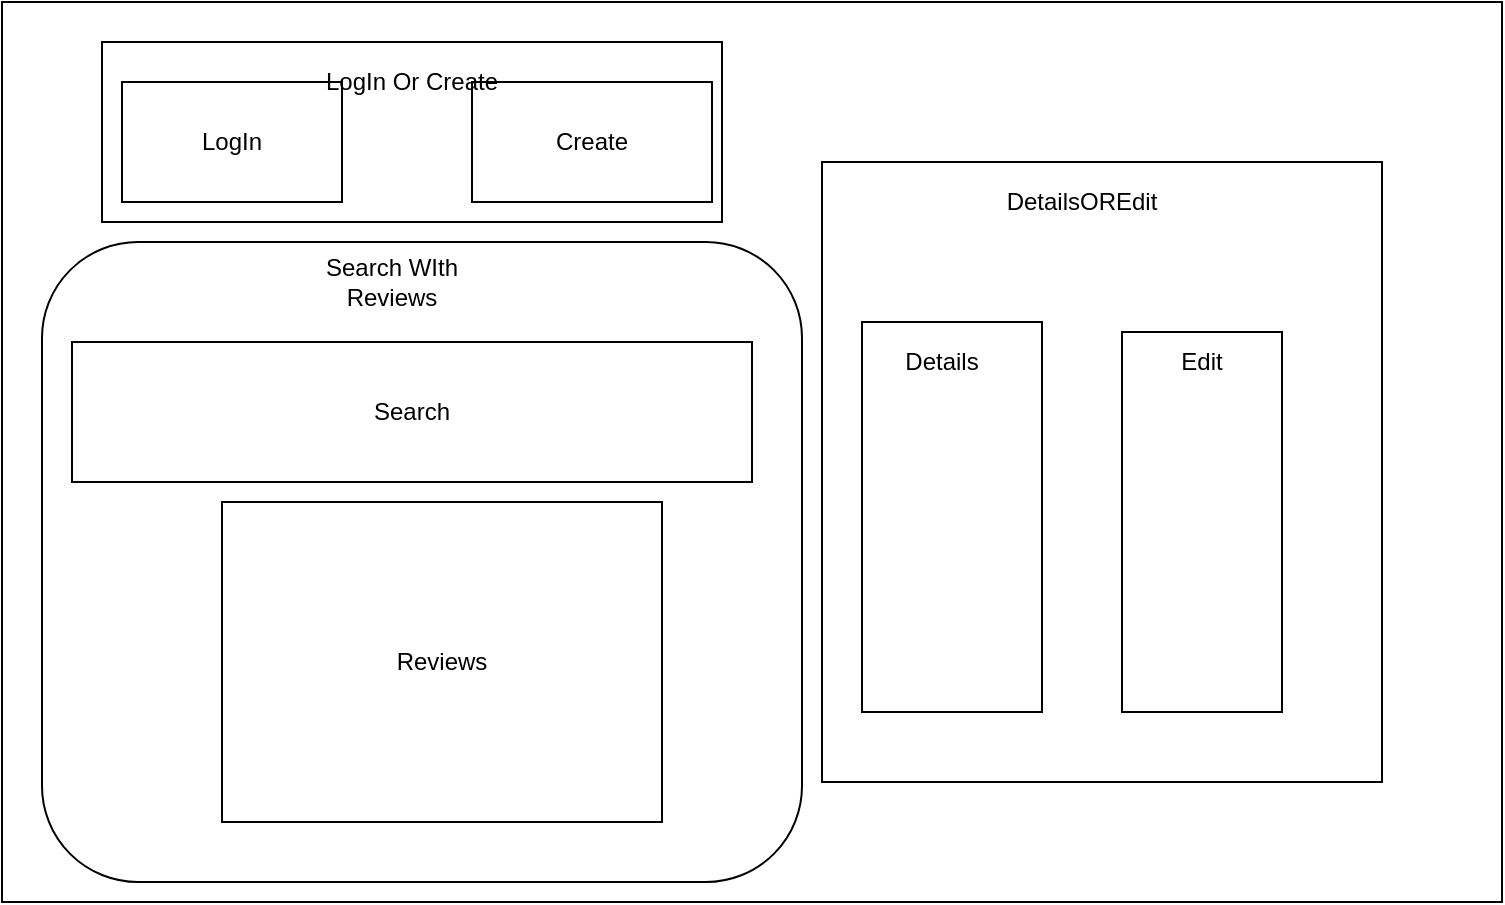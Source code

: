 <mxfile version="14.9.2" type="github">
  <diagram id="6_2mnY0ptDNMbGQ0N69w" name="Page-1">
    <mxGraphModel dx="1102" dy="582" grid="1" gridSize="10" guides="1" tooltips="1" connect="1" arrows="1" fold="1" page="1" pageScale="1" pageWidth="850" pageHeight="1100" math="0" shadow="0">
      <root>
        <mxCell id="0" />
        <mxCell id="1" parent="0" />
        <mxCell id="cdzFtAArv54lbndmP12y-1" value="" style="rounded=0;whiteSpace=wrap;html=1;" vertex="1" parent="1">
          <mxGeometry x="70" y="100" width="750" height="450" as="geometry" />
        </mxCell>
        <mxCell id="cdzFtAArv54lbndmP12y-4" value="" style="rounded=0;whiteSpace=wrap;html=1;" vertex="1" parent="1">
          <mxGeometry x="120" y="120" width="310" height="90" as="geometry" />
        </mxCell>
        <mxCell id="cdzFtAArv54lbndmP12y-2" value="LogIn" style="rounded=0;whiteSpace=wrap;html=1;" vertex="1" parent="1">
          <mxGeometry x="130" y="140" width="110" height="60" as="geometry" />
        </mxCell>
        <mxCell id="cdzFtAArv54lbndmP12y-6" value="Create" style="rounded=0;whiteSpace=wrap;html=1;" vertex="1" parent="1">
          <mxGeometry x="305" y="140" width="120" height="60" as="geometry" />
        </mxCell>
        <mxCell id="cdzFtAArv54lbndmP12y-5" value="LogIn Or Create" style="text;html=1;strokeColor=none;fillColor=none;align=center;verticalAlign=middle;whiteSpace=wrap;rounded=0;" vertex="1" parent="1">
          <mxGeometry x="230" y="130" width="90" height="20" as="geometry" />
        </mxCell>
        <mxCell id="cdzFtAArv54lbndmP12y-7" value="Reviews" style="text;html=1;strokeColor=none;fillColor=none;align=center;verticalAlign=middle;whiteSpace=wrap;rounded=0;" vertex="1" parent="1">
          <mxGeometry x="220" y="300" width="40" height="20" as="geometry" />
        </mxCell>
        <mxCell id="cdzFtAArv54lbndmP12y-10" value="" style="rounded=0;whiteSpace=wrap;html=1;" vertex="1" parent="1">
          <mxGeometry x="480" y="180" width="280" height="310" as="geometry" />
        </mxCell>
        <mxCell id="cdzFtAArv54lbndmP12y-11" value="DetailsOREdit" style="text;html=1;strokeColor=none;fillColor=none;align=center;verticalAlign=middle;whiteSpace=wrap;rounded=0;" vertex="1" parent="1">
          <mxGeometry x="590" y="190" width="40" height="20" as="geometry" />
        </mxCell>
        <mxCell id="cdzFtAArv54lbndmP12y-12" value="" style="rounded=0;whiteSpace=wrap;html=1;" vertex="1" parent="1">
          <mxGeometry x="500" y="260" width="90" height="195" as="geometry" />
        </mxCell>
        <mxCell id="cdzFtAArv54lbndmP12y-13" value="Details" style="text;html=1;strokeColor=none;fillColor=none;align=center;verticalAlign=middle;whiteSpace=wrap;rounded=0;" vertex="1" parent="1">
          <mxGeometry x="520" y="270" width="40" height="20" as="geometry" />
        </mxCell>
        <mxCell id="cdzFtAArv54lbndmP12y-14" value="" style="rounded=0;whiteSpace=wrap;html=1;" vertex="1" parent="1">
          <mxGeometry x="630" y="265" width="80" height="190" as="geometry" />
        </mxCell>
        <mxCell id="cdzFtAArv54lbndmP12y-15" value="Edit" style="text;html=1;strokeColor=none;fillColor=none;align=center;verticalAlign=middle;whiteSpace=wrap;rounded=0;" vertex="1" parent="1">
          <mxGeometry x="650" y="270" width="40" height="20" as="geometry" />
        </mxCell>
        <mxCell id="cdzFtAArv54lbndmP12y-16" value="" style="rounded=1;whiteSpace=wrap;html=1;" vertex="1" parent="1">
          <mxGeometry x="90" y="220" width="380" height="320" as="geometry" />
        </mxCell>
        <mxCell id="cdzFtAArv54lbndmP12y-8" value="Search" style="rounded=0;whiteSpace=wrap;html=1;" vertex="1" parent="1">
          <mxGeometry x="105" y="270" width="340" height="70" as="geometry" />
        </mxCell>
        <mxCell id="cdzFtAArv54lbndmP12y-3" value="Reviews" style="rounded=0;whiteSpace=wrap;html=1;" vertex="1" parent="1">
          <mxGeometry x="180" y="350" width="220" height="160" as="geometry" />
        </mxCell>
        <mxCell id="cdzFtAArv54lbndmP12y-17" value="Search WIth Reviews" style="text;html=1;strokeColor=none;fillColor=none;align=center;verticalAlign=middle;whiteSpace=wrap;rounded=0;" vertex="1" parent="1">
          <mxGeometry x="210" y="230" width="110" height="20" as="geometry" />
        </mxCell>
      </root>
    </mxGraphModel>
  </diagram>
</mxfile>
